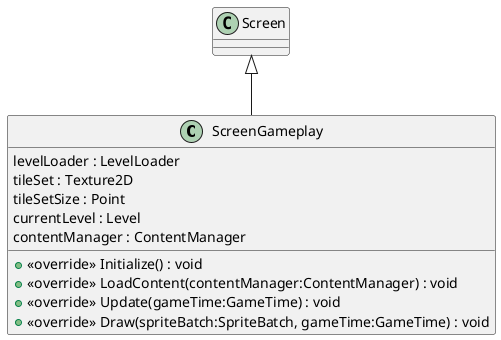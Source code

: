@startuml
class ScreenGameplay {
    levelLoader : LevelLoader
    tileSet : Texture2D
    tileSetSize : Point
    currentLevel : Level
    contentManager : ContentManager
    + <<override>> Initialize() : void
    + <<override>> LoadContent(contentManager:ContentManager) : void
    + <<override>> Update(gameTime:GameTime) : void
    + <<override>> Draw(spriteBatch:SpriteBatch, gameTime:GameTime) : void
}
Screen <|-- ScreenGameplay
@enduml
